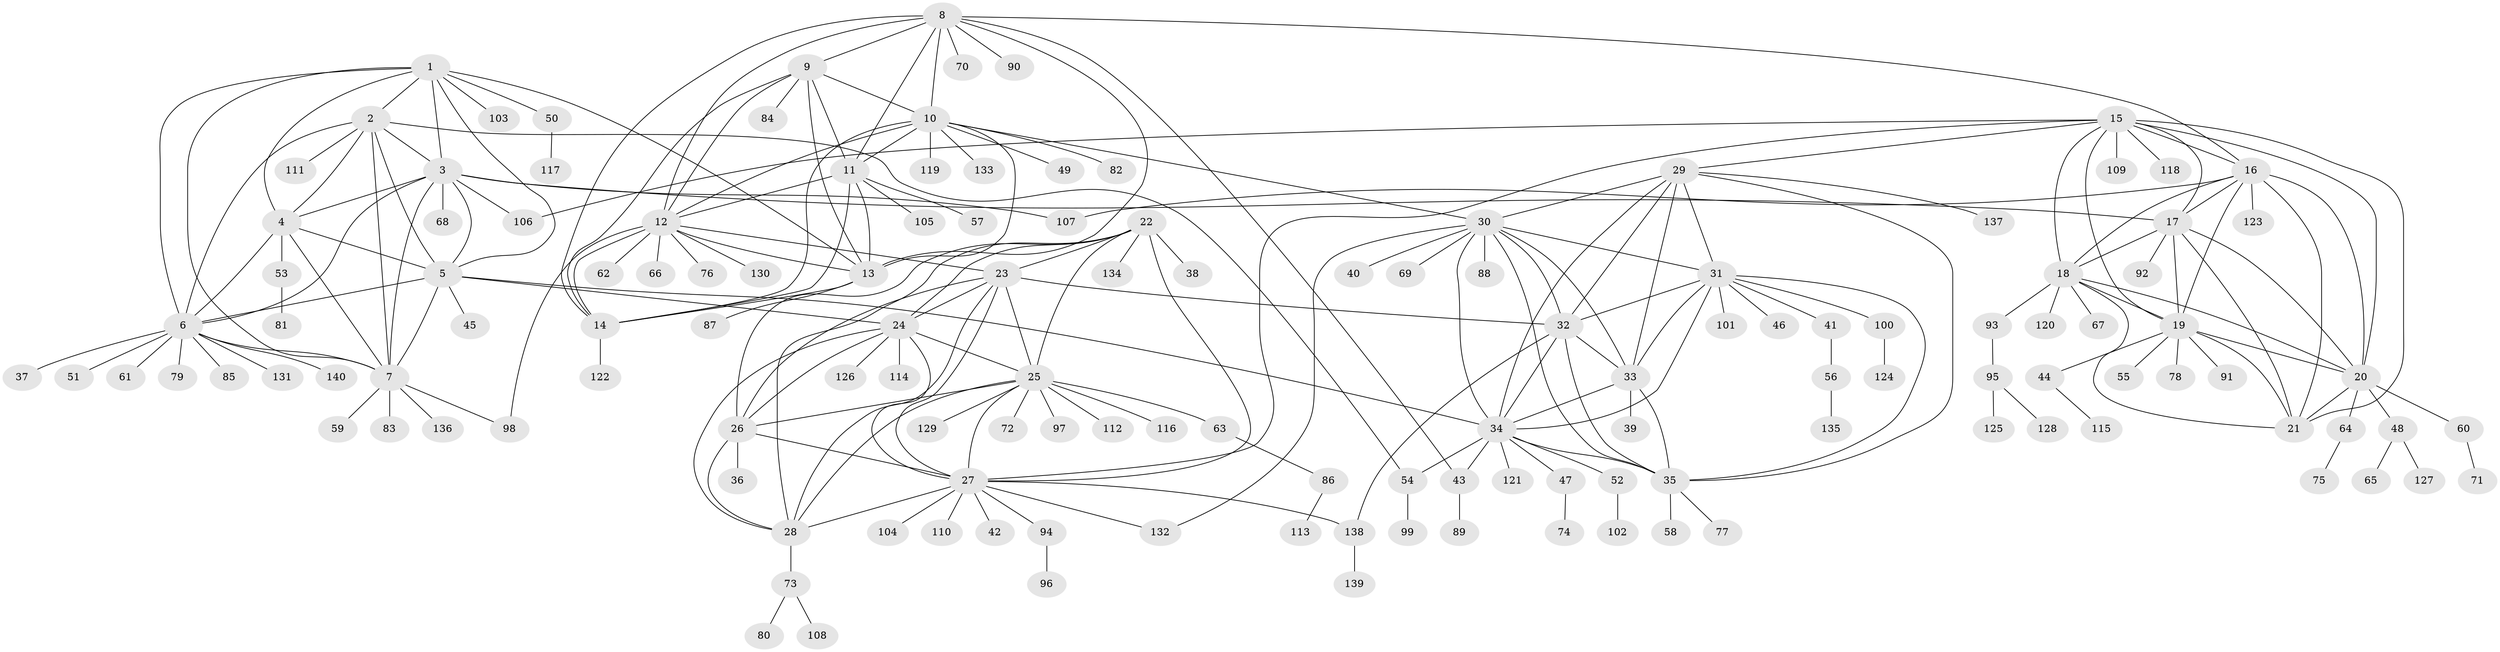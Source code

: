// Generated by graph-tools (version 1.1) at 2025/16/03/09/25 04:16:00]
// undirected, 140 vertices, 227 edges
graph export_dot {
graph [start="1"]
  node [color=gray90,style=filled];
  1;
  2;
  3;
  4;
  5;
  6;
  7;
  8;
  9;
  10;
  11;
  12;
  13;
  14;
  15;
  16;
  17;
  18;
  19;
  20;
  21;
  22;
  23;
  24;
  25;
  26;
  27;
  28;
  29;
  30;
  31;
  32;
  33;
  34;
  35;
  36;
  37;
  38;
  39;
  40;
  41;
  42;
  43;
  44;
  45;
  46;
  47;
  48;
  49;
  50;
  51;
  52;
  53;
  54;
  55;
  56;
  57;
  58;
  59;
  60;
  61;
  62;
  63;
  64;
  65;
  66;
  67;
  68;
  69;
  70;
  71;
  72;
  73;
  74;
  75;
  76;
  77;
  78;
  79;
  80;
  81;
  82;
  83;
  84;
  85;
  86;
  87;
  88;
  89;
  90;
  91;
  92;
  93;
  94;
  95;
  96;
  97;
  98;
  99;
  100;
  101;
  102;
  103;
  104;
  105;
  106;
  107;
  108;
  109;
  110;
  111;
  112;
  113;
  114;
  115;
  116;
  117;
  118;
  119;
  120;
  121;
  122;
  123;
  124;
  125;
  126;
  127;
  128;
  129;
  130;
  131;
  132;
  133;
  134;
  135;
  136;
  137;
  138;
  139;
  140;
  1 -- 2;
  1 -- 3;
  1 -- 4;
  1 -- 5;
  1 -- 6;
  1 -- 7;
  1 -- 13;
  1 -- 50;
  1 -- 103;
  2 -- 3;
  2 -- 4;
  2 -- 5;
  2 -- 6;
  2 -- 7;
  2 -- 54;
  2 -- 111;
  3 -- 4;
  3 -- 5;
  3 -- 6;
  3 -- 7;
  3 -- 17;
  3 -- 68;
  3 -- 106;
  3 -- 107;
  4 -- 5;
  4 -- 6;
  4 -- 7;
  4 -- 53;
  5 -- 6;
  5 -- 7;
  5 -- 24;
  5 -- 34;
  5 -- 45;
  6 -- 7;
  6 -- 37;
  6 -- 51;
  6 -- 61;
  6 -- 79;
  6 -- 85;
  6 -- 131;
  6 -- 140;
  7 -- 59;
  7 -- 83;
  7 -- 98;
  7 -- 136;
  8 -- 9;
  8 -- 10;
  8 -- 11;
  8 -- 12;
  8 -- 13;
  8 -- 14;
  8 -- 16;
  8 -- 43;
  8 -- 70;
  8 -- 90;
  9 -- 10;
  9 -- 11;
  9 -- 12;
  9 -- 13;
  9 -- 14;
  9 -- 84;
  10 -- 11;
  10 -- 12;
  10 -- 13;
  10 -- 14;
  10 -- 30;
  10 -- 49;
  10 -- 82;
  10 -- 119;
  10 -- 133;
  11 -- 12;
  11 -- 13;
  11 -- 14;
  11 -- 57;
  11 -- 105;
  12 -- 13;
  12 -- 14;
  12 -- 23;
  12 -- 62;
  12 -- 66;
  12 -- 76;
  12 -- 98;
  12 -- 130;
  13 -- 14;
  13 -- 87;
  14 -- 122;
  15 -- 16;
  15 -- 17;
  15 -- 18;
  15 -- 19;
  15 -- 20;
  15 -- 21;
  15 -- 27;
  15 -- 29;
  15 -- 106;
  15 -- 109;
  15 -- 118;
  16 -- 17;
  16 -- 18;
  16 -- 19;
  16 -- 20;
  16 -- 21;
  16 -- 107;
  16 -- 123;
  17 -- 18;
  17 -- 19;
  17 -- 20;
  17 -- 21;
  17 -- 92;
  18 -- 19;
  18 -- 20;
  18 -- 21;
  18 -- 67;
  18 -- 93;
  18 -- 120;
  19 -- 20;
  19 -- 21;
  19 -- 44;
  19 -- 55;
  19 -- 78;
  19 -- 91;
  20 -- 21;
  20 -- 48;
  20 -- 60;
  20 -- 64;
  22 -- 23;
  22 -- 24;
  22 -- 25;
  22 -- 26;
  22 -- 27;
  22 -- 28;
  22 -- 38;
  22 -- 134;
  23 -- 24;
  23 -- 25;
  23 -- 26;
  23 -- 27;
  23 -- 28;
  23 -- 32;
  24 -- 25;
  24 -- 26;
  24 -- 27;
  24 -- 28;
  24 -- 114;
  24 -- 126;
  25 -- 26;
  25 -- 27;
  25 -- 28;
  25 -- 63;
  25 -- 72;
  25 -- 97;
  25 -- 112;
  25 -- 116;
  25 -- 129;
  26 -- 27;
  26 -- 28;
  26 -- 36;
  27 -- 28;
  27 -- 42;
  27 -- 94;
  27 -- 104;
  27 -- 110;
  27 -- 132;
  27 -- 138;
  28 -- 73;
  29 -- 30;
  29 -- 31;
  29 -- 32;
  29 -- 33;
  29 -- 34;
  29 -- 35;
  29 -- 137;
  30 -- 31;
  30 -- 32;
  30 -- 33;
  30 -- 34;
  30 -- 35;
  30 -- 40;
  30 -- 69;
  30 -- 88;
  30 -- 132;
  31 -- 32;
  31 -- 33;
  31 -- 34;
  31 -- 35;
  31 -- 41;
  31 -- 46;
  31 -- 100;
  31 -- 101;
  32 -- 33;
  32 -- 34;
  32 -- 35;
  32 -- 138;
  33 -- 34;
  33 -- 35;
  33 -- 39;
  34 -- 35;
  34 -- 43;
  34 -- 47;
  34 -- 52;
  34 -- 54;
  34 -- 121;
  35 -- 58;
  35 -- 77;
  41 -- 56;
  43 -- 89;
  44 -- 115;
  47 -- 74;
  48 -- 65;
  48 -- 127;
  50 -- 117;
  52 -- 102;
  53 -- 81;
  54 -- 99;
  56 -- 135;
  60 -- 71;
  63 -- 86;
  64 -- 75;
  73 -- 80;
  73 -- 108;
  86 -- 113;
  93 -- 95;
  94 -- 96;
  95 -- 125;
  95 -- 128;
  100 -- 124;
  138 -- 139;
}
